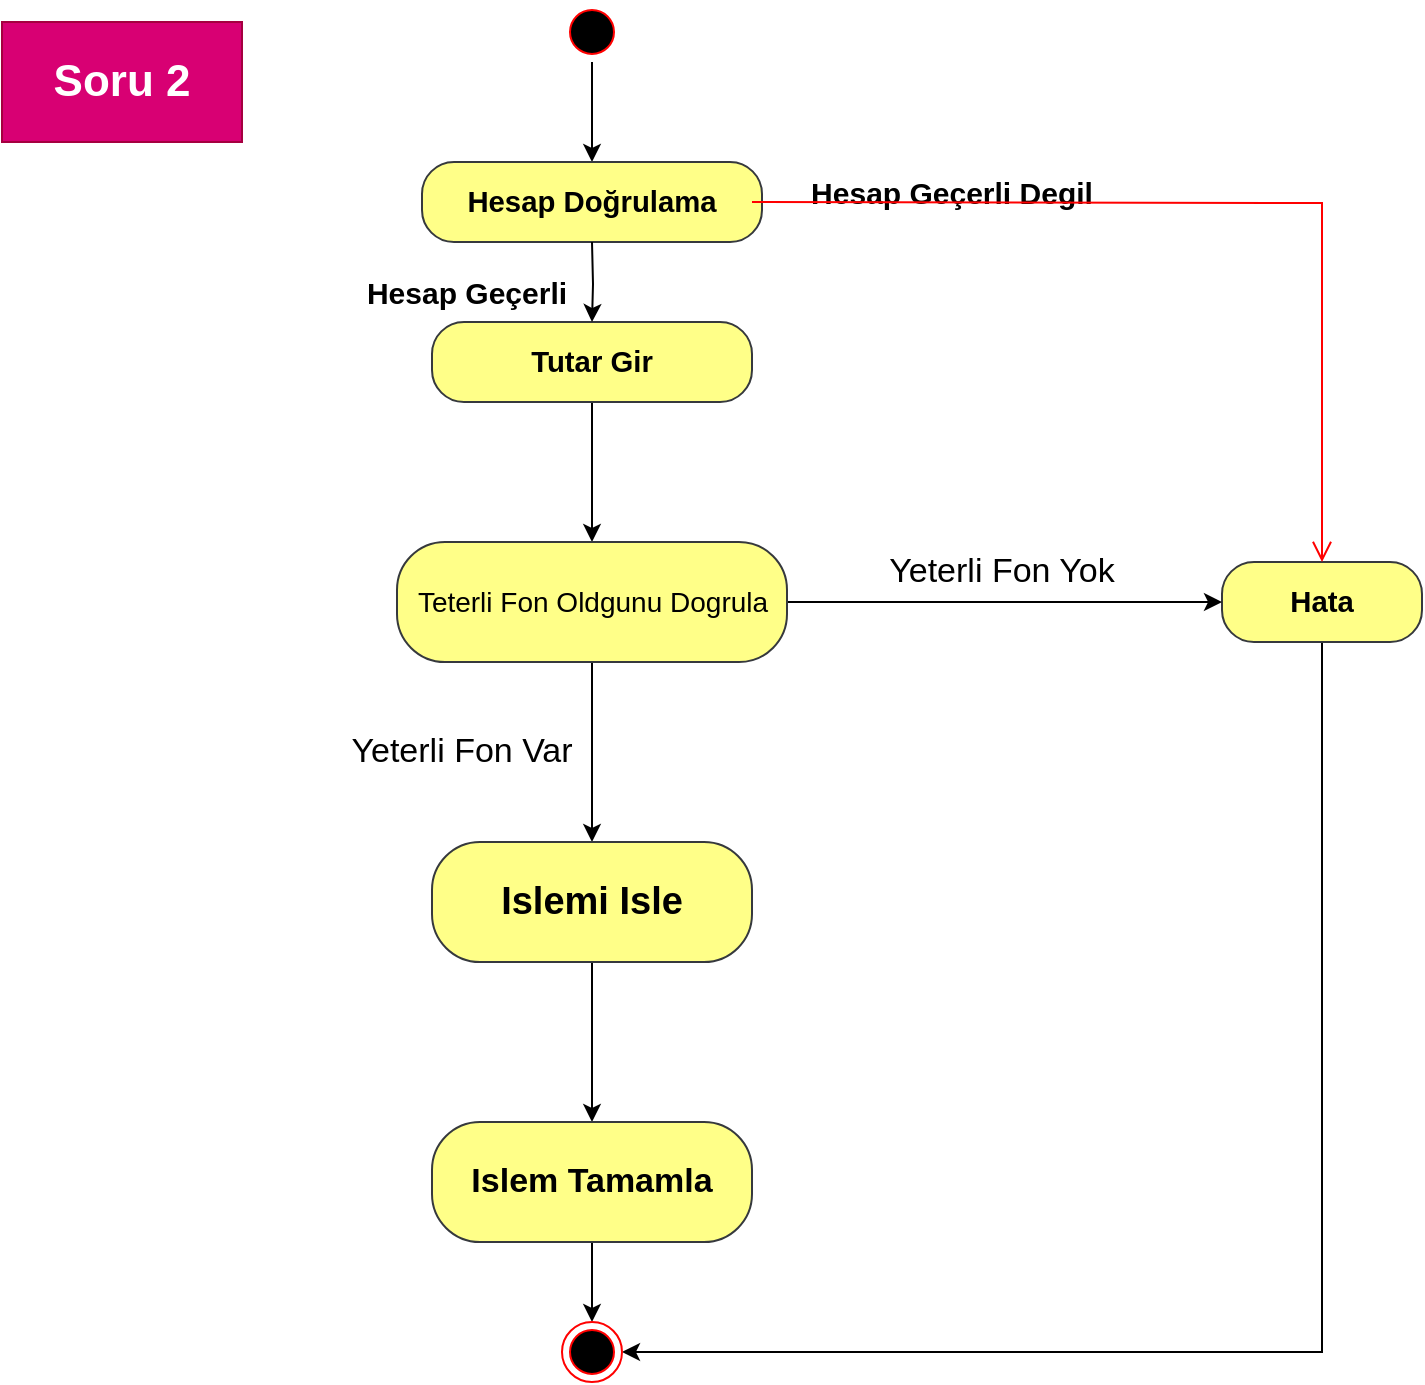 <mxfile version="24.0.4" type="device">
  <diagram name="Page-1" id="ppZMmiEuSEUpjYbNcqeP">
    <mxGraphModel dx="1477" dy="741" grid="1" gridSize="10" guides="1" tooltips="1" connect="1" arrows="1" fold="1" page="1" pageScale="1" pageWidth="850" pageHeight="1100" math="0" shadow="0">
      <root>
        <mxCell id="0" />
        <mxCell id="1" parent="0" />
        <mxCell id="Oe8FaHV2AOEGtF_5AaMW-23" value="&lt;b&gt;&lt;font style=&quot;font-size: 22px;&quot;&gt;Soru 2&lt;/font&gt;&lt;/b&gt;" style="rounded=0;whiteSpace=wrap;html=1;fillColor=#d80073;strokeColor=#A50040;fontColor=#ffffff;" vertex="1" parent="1">
          <mxGeometry x="130" y="70" width="120" height="60" as="geometry" />
        </mxCell>
        <mxCell id="Oe8FaHV2AOEGtF_5AaMW-24" value="" style="edgeStyle=orthogonalEdgeStyle;rounded=0;orthogonalLoop=1;jettySize=auto;html=1;entryX=0.5;entryY=0;entryDx=0;entryDy=0;" edge="1" parent="1" source="Oe8FaHV2AOEGtF_5AaMW-25" target="Oe8FaHV2AOEGtF_5AaMW-26">
          <mxGeometry relative="1" as="geometry">
            <mxPoint x="405" y="135" as="targetPoint" />
          </mxGeometry>
        </mxCell>
        <mxCell id="Oe8FaHV2AOEGtF_5AaMW-25" value="" style="ellipse;html=1;shape=startState;fillColor=#000000;strokeColor=#ff0000;" vertex="1" parent="1">
          <mxGeometry x="410" y="60" width="30" height="30" as="geometry" />
        </mxCell>
        <mxCell id="Oe8FaHV2AOEGtF_5AaMW-26" value="&lt;span style=&quot;font-size: 14.667px;&quot;&gt;&lt;b&gt;Hesap Doğrulama&lt;/b&gt;&lt;/span&gt;" style="rounded=1;whiteSpace=wrap;html=1;arcSize=40;fillColor=#ffff88;strokeColor=#36393d;" vertex="1" parent="1">
          <mxGeometry x="340" y="140" width="170" height="40" as="geometry" />
        </mxCell>
        <mxCell id="Oe8FaHV2AOEGtF_5AaMW-27" style="edgeStyle=orthogonalEdgeStyle;rounded=0;orthogonalLoop=1;jettySize=auto;html=1;exitX=0.5;exitY=1;exitDx=0;exitDy=0;entryX=1;entryY=0.5;entryDx=0;entryDy=0;" edge="1" parent="1" source="Oe8FaHV2AOEGtF_5AaMW-28" target="Oe8FaHV2AOEGtF_5AaMW-44">
          <mxGeometry relative="1" as="geometry" />
        </mxCell>
        <mxCell id="Oe8FaHV2AOEGtF_5AaMW-28" value="&lt;b&gt;&lt;span style=&quot;font-size:11.0pt;line-height:107%;&lt;br/&gt;font-family:&amp;quot;Calibri&amp;quot;,sans-serif;mso-ascii-theme-font:minor-latin;mso-fareast-font-family:&lt;br/&gt;Calibri;mso-fareast-theme-font:minor-latin;mso-hansi-theme-font:minor-latin;&lt;br/&gt;mso-bidi-font-family:Arial;mso-bidi-theme-font:minor-bidi;mso-ansi-language:&lt;br/&gt;TR;mso-fareast-language:EN-US;mso-bidi-language:AR-SA&quot;&gt;Hata&lt;/span&gt;&lt;/b&gt;" style="rounded=1;whiteSpace=wrap;html=1;arcSize=40;fillColor=#ffff88;strokeColor=#36393d;" vertex="1" parent="1">
          <mxGeometry x="740" y="340" width="100" height="40" as="geometry" />
        </mxCell>
        <mxCell id="Oe8FaHV2AOEGtF_5AaMW-29" value="&lt;b style=&quot;font-size: 15px;&quot;&gt;Hesap Geçerli Degil&lt;/b&gt;" style="text;html=1;align=center;verticalAlign=middle;whiteSpace=wrap;rounded=0;" vertex="1" parent="1">
          <mxGeometry x="530" y="140" width="150" height="30" as="geometry" />
        </mxCell>
        <mxCell id="Oe8FaHV2AOEGtF_5AaMW-30" value="" style="edgeStyle=orthogonalEdgeStyle;html=1;verticalAlign=bottom;endArrow=open;endSize=8;strokeColor=#ff0000;rounded=0;exitX=1;exitY=0.5;exitDx=0;exitDy=0;entryX=0.5;entryY=0;entryDx=0;entryDy=0;" edge="1" parent="1" target="Oe8FaHV2AOEGtF_5AaMW-28">
          <mxGeometry relative="1" as="geometry">
            <mxPoint x="690" y="160.0" as="targetPoint" />
            <mxPoint x="505" y="160" as="sourcePoint" />
          </mxGeometry>
        </mxCell>
        <mxCell id="Oe8FaHV2AOEGtF_5AaMW-31" value="&lt;b style=&quot;font-size: 15px;&quot;&gt;Hesap Geçerli&lt;/b&gt;" style="text;html=1;align=center;verticalAlign=middle;whiteSpace=wrap;rounded=0;" vertex="1" parent="1">
          <mxGeometry x="280" y="190" width="165" height="30" as="geometry" />
        </mxCell>
        <mxCell id="Oe8FaHV2AOEGtF_5AaMW-32" value="" style="edgeStyle=orthogonalEdgeStyle;rounded=0;orthogonalLoop=1;jettySize=auto;html=1;" edge="1" parent="1" source="Oe8FaHV2AOEGtF_5AaMW-33" target="Oe8FaHV2AOEGtF_5AaMW-37">
          <mxGeometry relative="1" as="geometry" />
        </mxCell>
        <mxCell id="Oe8FaHV2AOEGtF_5AaMW-33" value="&lt;b&gt;&lt;span style=&quot;font-size:11.0pt;line-height:107%;&lt;br/&gt;font-family:&amp;quot;Calibri&amp;quot;,sans-serif;mso-ascii-theme-font:minor-latin;mso-fareast-font-family:&lt;br/&gt;Calibri;mso-fareast-theme-font:minor-latin;mso-hansi-theme-font:minor-latin;&lt;br/&gt;mso-bidi-font-family:Arial;mso-bidi-theme-font:minor-bidi;mso-ansi-language:&lt;br/&gt;TR;mso-fareast-language:EN-US;mso-bidi-language:AR-SA&quot;&gt;Tutar Gir&lt;/span&gt;&lt;/b&gt;" style="rounded=1;whiteSpace=wrap;html=1;arcSize=40;fillColor=#ffff88;strokeColor=#36393d;" vertex="1" parent="1">
          <mxGeometry x="345" y="220" width="160" height="40" as="geometry" />
        </mxCell>
        <mxCell id="Oe8FaHV2AOEGtF_5AaMW-34" style="edgeStyle=orthogonalEdgeStyle;rounded=0;orthogonalLoop=1;jettySize=auto;html=1;exitX=0.5;exitY=1;exitDx=0;exitDy=0;entryX=0.5;entryY=0;entryDx=0;entryDy=0;" edge="1" parent="1" target="Oe8FaHV2AOEGtF_5AaMW-33">
          <mxGeometry relative="1" as="geometry">
            <mxPoint x="425" y="180" as="sourcePoint" />
          </mxGeometry>
        </mxCell>
        <mxCell id="Oe8FaHV2AOEGtF_5AaMW-35" style="edgeStyle=orthogonalEdgeStyle;rounded=0;orthogonalLoop=1;jettySize=auto;html=1;exitX=1;exitY=0.5;exitDx=0;exitDy=0;entryX=0;entryY=0.5;entryDx=0;entryDy=0;" edge="1" parent="1" source="Oe8FaHV2AOEGtF_5AaMW-37" target="Oe8FaHV2AOEGtF_5AaMW-28">
          <mxGeometry relative="1" as="geometry" />
        </mxCell>
        <mxCell id="Oe8FaHV2AOEGtF_5AaMW-36" value="" style="edgeStyle=orthogonalEdgeStyle;rounded=0;orthogonalLoop=1;jettySize=auto;html=1;" edge="1" parent="1" source="Oe8FaHV2AOEGtF_5AaMW-37" target="Oe8FaHV2AOEGtF_5AaMW-41">
          <mxGeometry relative="1" as="geometry" />
        </mxCell>
        <mxCell id="Oe8FaHV2AOEGtF_5AaMW-37" value="&lt;font style=&quot;font-size: 14px;&quot;&gt;Teterli Fon Oldgunu Dogrula&lt;/font&gt;" style="whiteSpace=wrap;html=1;fillColor=#ffff88;strokeColor=#36393d;rounded=1;arcSize=40;" vertex="1" parent="1">
          <mxGeometry x="327.5" y="330" width="195" height="60" as="geometry" />
        </mxCell>
        <mxCell id="Oe8FaHV2AOEGtF_5AaMW-38" value="&lt;font style=&quot;font-size: 17px;&quot;&gt;Yeterli Fon Yok&lt;/font&gt;" style="text;html=1;align=center;verticalAlign=middle;whiteSpace=wrap;rounded=0;" vertex="1" parent="1">
          <mxGeometry x="570" y="330" width="120" height="30" as="geometry" />
        </mxCell>
        <mxCell id="Oe8FaHV2AOEGtF_5AaMW-39" value="&lt;font style=&quot;font-size: 17px;&quot;&gt;Yeterli Fon Var&lt;/font&gt;" style="text;html=1;align=center;verticalAlign=middle;whiteSpace=wrap;rounded=0;" vertex="1" parent="1">
          <mxGeometry x="300" y="420" width="120" height="30" as="geometry" />
        </mxCell>
        <mxCell id="Oe8FaHV2AOEGtF_5AaMW-40" value="" style="edgeStyle=orthogonalEdgeStyle;rounded=0;orthogonalLoop=1;jettySize=auto;html=1;" edge="1" parent="1" source="Oe8FaHV2AOEGtF_5AaMW-41" target="Oe8FaHV2AOEGtF_5AaMW-43">
          <mxGeometry relative="1" as="geometry" />
        </mxCell>
        <mxCell id="Oe8FaHV2AOEGtF_5AaMW-41" value="&lt;b&gt;&lt;font style=&quot;font-size: 19px;&quot;&gt;Islemi Isle&lt;/font&gt;&lt;/b&gt;" style="whiteSpace=wrap;html=1;fillColor=#ffff88;strokeColor=#36393d;rounded=1;arcSize=40;" vertex="1" parent="1">
          <mxGeometry x="345" y="480" width="160" height="60" as="geometry" />
        </mxCell>
        <mxCell id="Oe8FaHV2AOEGtF_5AaMW-42" style="edgeStyle=orthogonalEdgeStyle;rounded=0;orthogonalLoop=1;jettySize=auto;html=1;exitX=0.5;exitY=1;exitDx=0;exitDy=0;entryX=0.5;entryY=0;entryDx=0;entryDy=0;" edge="1" parent="1" source="Oe8FaHV2AOEGtF_5AaMW-43" target="Oe8FaHV2AOEGtF_5AaMW-44">
          <mxGeometry relative="1" as="geometry" />
        </mxCell>
        <mxCell id="Oe8FaHV2AOEGtF_5AaMW-43" value="&lt;b&gt;&lt;font style=&quot;font-size: 17px;&quot;&gt;Islem Tamamla&lt;/font&gt;&lt;/b&gt;" style="whiteSpace=wrap;html=1;fillColor=#ffff88;strokeColor=#36393d;rounded=1;arcSize=40;" vertex="1" parent="1">
          <mxGeometry x="345" y="620" width="160" height="60" as="geometry" />
        </mxCell>
        <mxCell id="Oe8FaHV2AOEGtF_5AaMW-44" value="" style="ellipse;html=1;shape=endState;fillColor=#000000;strokeColor=#ff0000;" vertex="1" parent="1">
          <mxGeometry x="410" y="720" width="30" height="30" as="geometry" />
        </mxCell>
      </root>
    </mxGraphModel>
  </diagram>
</mxfile>
